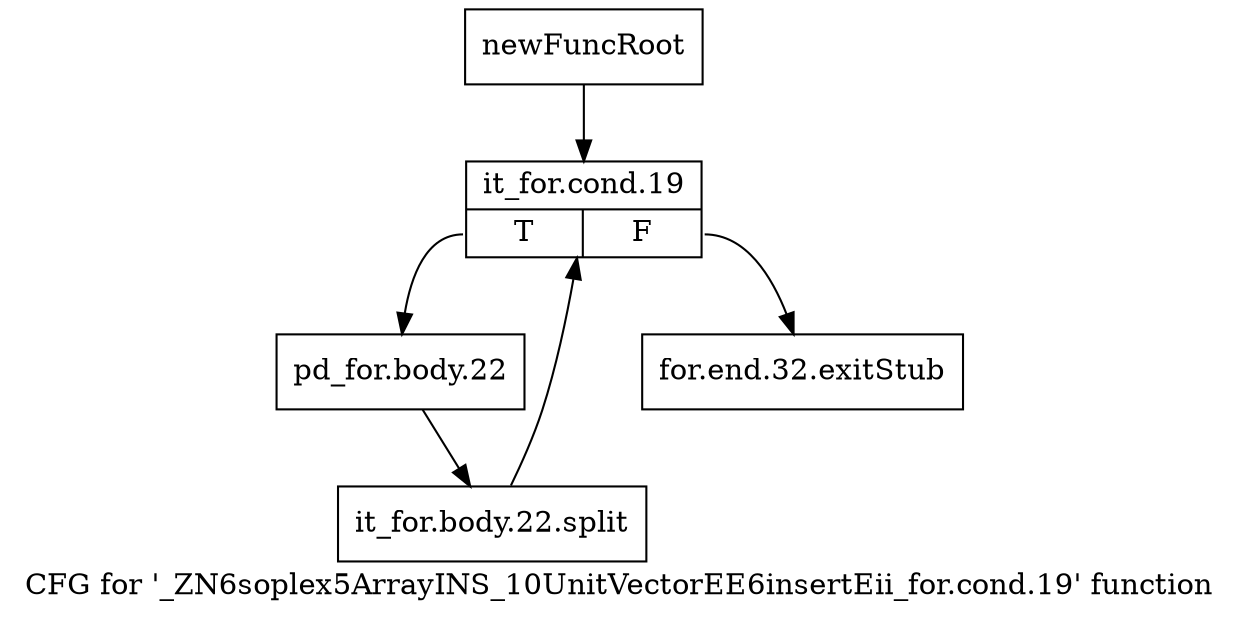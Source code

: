 digraph "CFG for '_ZN6soplex5ArrayINS_10UnitVectorEE6insertEii_for.cond.19' function" {
	label="CFG for '_ZN6soplex5ArrayINS_10UnitVectorEE6insertEii_for.cond.19' function";

	Node0x2d57250 [shape=record,label="{newFuncRoot}"];
	Node0x2d57250 -> Node0x2d572f0;
	Node0x2d572a0 [shape=record,label="{for.end.32.exitStub}"];
	Node0x2d572f0 [shape=record,label="{it_for.cond.19|{<s0>T|<s1>F}}"];
	Node0x2d572f0:s0 -> Node0x2d57340;
	Node0x2d572f0:s1 -> Node0x2d572a0;
	Node0x2d57340 [shape=record,label="{pd_for.body.22}"];
	Node0x2d57340 -> Node0x33b6700;
	Node0x33b6700 [shape=record,label="{it_for.body.22.split}"];
	Node0x33b6700 -> Node0x2d572f0;
}
